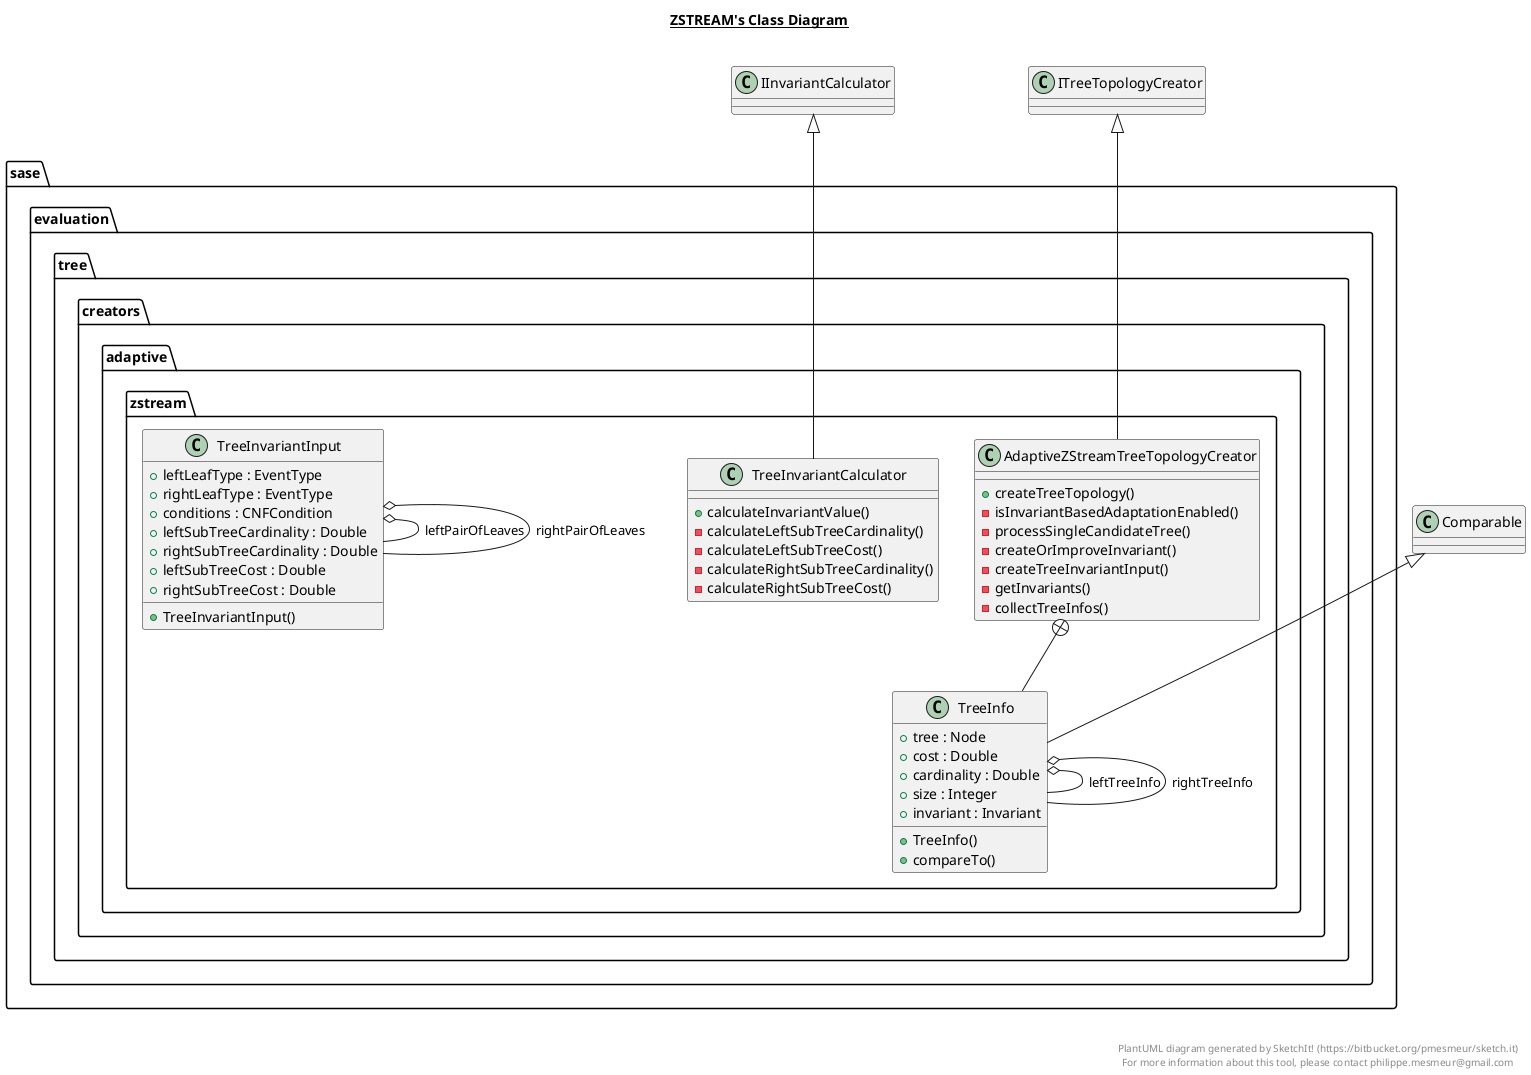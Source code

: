 @startuml

title __ZSTREAM's Class Diagram__\n

  package sase.evaluation {
    package sase.evaluation.tree {
      package sase.evaluation.tree.creators {
        package sase.evaluation.tree.creators.adaptive.zstream {
          class AdaptiveZStreamTreeTopologyCreator {
              + createTreeTopology()
              - isInvariantBasedAdaptationEnabled()
              - processSingleCandidateTree()
              - createOrImproveInvariant()
              - createTreeInvariantInput()
              - getInvariants()
              - collectTreeInfos()
          }
        }
      }
    }
  }
  

  package sase.evaluation {
    package sase.evaluation.tree {
      package sase.evaluation.tree.creators {
        package sase.evaluation.tree.creators.adaptive.zstream {
          class TreeInfo {
              + tree : Node
              + cost : Double
              + cardinality : Double
              + size : Integer
              + invariant : Invariant
              + TreeInfo()
              + compareTo()
          }
        }
      }
    }
  }
  

  package sase.evaluation {
    package sase.evaluation.tree {
      package sase.evaluation.tree.creators {
        package sase.evaluation.tree.creators.adaptive.zstream {
          class TreeInvariantCalculator {
              + calculateInvariantValue()
              - calculateLeftSubTreeCardinality()
              - calculateLeftSubTreeCost()
              - calculateRightSubTreeCardinality()
              - calculateRightSubTreeCost()
          }
        }
      }
    }
  }
  

  package sase.evaluation {
    package sase.evaluation.tree {
      package sase.evaluation.tree.creators {
        package sase.evaluation.tree.creators.adaptive.zstream {
          class TreeInvariantInput {
              + leftLeafType : EventType
              + rightLeafType : EventType
              + conditions : CNFCondition
              + leftSubTreeCardinality : Double
              + rightSubTreeCardinality : Double
              + leftSubTreeCost : Double
              + rightSubTreeCost : Double
              + TreeInvariantInput()
          }
        }
      }
    }
  }
  

  AdaptiveZStreamTreeTopologyCreator -up-|> ITreeTopologyCreator
  AdaptiveZStreamTreeTopologyCreator +-down- TreeInfo
  TreeInfo -up-|> Comparable
  TreeInfo o-- TreeInfo : leftTreeInfo
  TreeInfo o-- TreeInfo : rightTreeInfo
  TreeInvariantCalculator -up-|> IInvariantCalculator
  TreeInvariantInput o-- TreeInvariantInput : leftPairOfLeaves
  TreeInvariantInput o-- TreeInvariantInput : rightPairOfLeaves


right footer


PlantUML diagram generated by SketchIt! (https://bitbucket.org/pmesmeur/sketch.it)
For more information about this tool, please contact philippe.mesmeur@gmail.com
endfooter

@enduml
